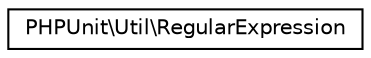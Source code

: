 digraph "Graphical Class Hierarchy"
{
  edge [fontname="Helvetica",fontsize="10",labelfontname="Helvetica",labelfontsize="10"];
  node [fontname="Helvetica",fontsize="10",shape=record];
  rankdir="LR";
  Node0 [label="PHPUnit\\Util\\RegularExpression",height=0.2,width=0.4,color="black", fillcolor="white", style="filled",URL="$classPHPUnit_1_1Util_1_1RegularExpression.html"];
}
